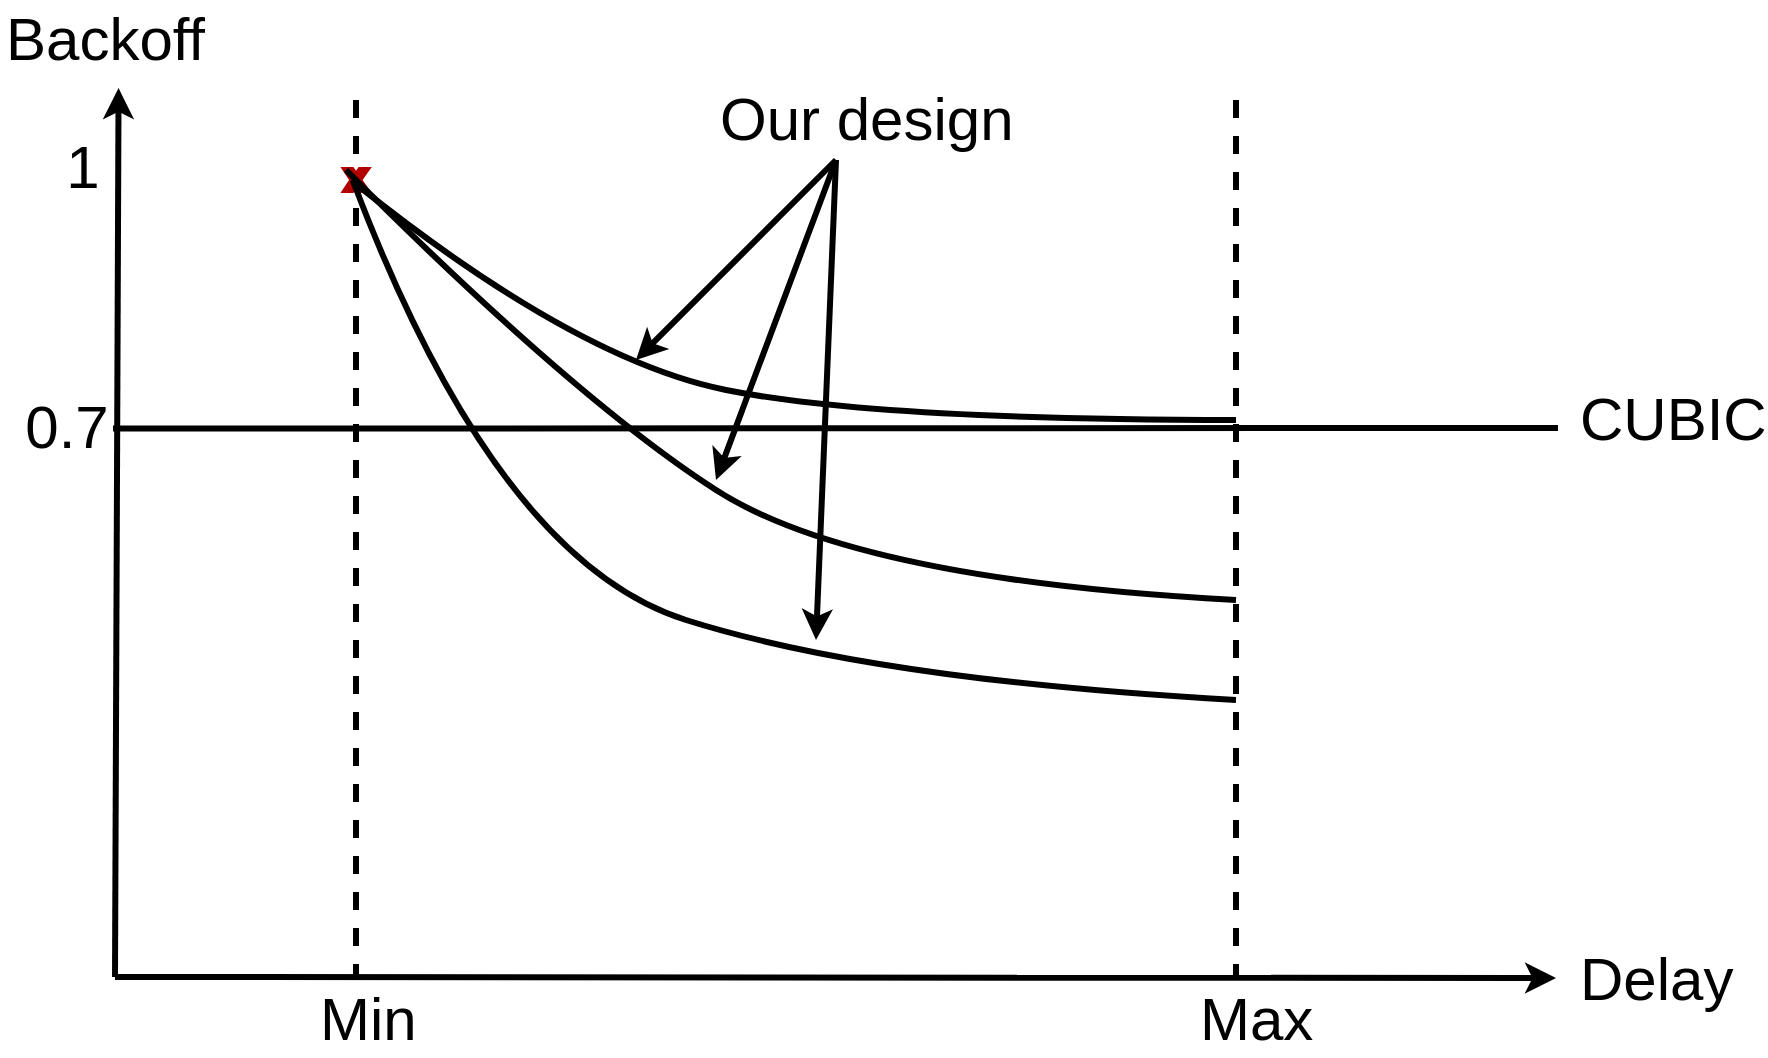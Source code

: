 <mxfile version="13.3.1" type="device"><diagram id="07fea595-8f29-1299-0266-81d95cde20df" name="Page-1"><mxGraphModel dx="-987" dy="66" grid="1" gridSize="10" guides="1" tooltips="1" connect="1" arrows="1" fold="1" page="1" pageScale="1" pageWidth="1169" pageHeight="827" background="#ffffff" math="0" shadow="0"><root><mxCell id="0"/><mxCell id="1" parent="0"/><mxCell id="727" value="" style="edgeStyle=none;html=1;fontColor=#000000;strokeWidth=3;strokeColor=#000000;entryX=1.126;entryY=0.185;entryDx=0;entryDy=0;entryPerimeter=0;" parent="1" edge="1" target="748"><mxGeometry width="100" height="100" relative="1" as="geometry"><mxPoint x="2439.5" y="1598.5" as="sourcePoint"/><mxPoint x="2439.5" y="1118.5" as="targetPoint"/></mxGeometry></mxCell><mxCell id="734" value="" style="edgeStyle=none;html=1;fontColor=#000000;strokeWidth=3;strokeColor=#000000;" parent="1" edge="1"><mxGeometry width="100" height="100" relative="1" as="geometry"><mxPoint x="2439.5" y="1598.5" as="sourcePoint"/><mxPoint x="3160" y="1599" as="targetPoint"/></mxGeometry></mxCell><mxCell id="745" value="&lt;font style=&quot;font-size: 30px&quot;&gt;Backoff&lt;/font&gt;" style="text;spacingTop=-5;html=1;fontSize=18;fontStyle=0;points=[]" parent="1" vertex="1"><mxGeometry x="2382.5" y="1110" width="80" height="20" as="geometry"/></mxCell><mxCell id="748" value="&lt;font style=&quot;font-size: 30px&quot;&gt;1&lt;/font&gt;" style="text;spacingTop=-5;align=center;verticalAlign=middle;fontStyle=0;html=1;fontSize=18;points=[]" parent="1" vertex="1"><mxGeometry x="2407.5" y="1130" width="30" height="130.0" as="geometry"/></mxCell><mxCell id="2o2WVJv6HjcRHumfQQcr-752" value="&lt;font style=&quot;font-size: 30px&quot;&gt;0.7&lt;/font&gt;" style="text;spacingTop=-5;align=center;verticalAlign=middle;fontStyle=0;html=1;fontSize=18;points=[]" vertex="1" parent="1"><mxGeometry x="2400" y="1260" width="30" height="130.0" as="geometry"/></mxCell><mxCell id="2o2WVJv6HjcRHumfQQcr-753" value="" style="edgeStyle=none;html=1;fontColor=#000000;strokeWidth=3;strokeColor=#000000;endArrow=none;endFill=0;" edge="1" parent="1"><mxGeometry width="100" height="100" relative="1" as="geometry"><mxPoint x="2438.5" y="1324.29" as="sourcePoint"/><mxPoint x="3161" y="1324" as="targetPoint"/></mxGeometry></mxCell><mxCell id="2o2WVJv6HjcRHumfQQcr-754" value="&lt;font style=&quot;font-size: 30px&quot;&gt;CUBIC&lt;/font&gt;" style="text;spacingTop=-5;html=1;fontSize=18;fontStyle=0;points=[]" vertex="1" parent="1"><mxGeometry x="3170" y="1300" width="80" height="20" as="geometry"/></mxCell><mxCell id="2o2WVJv6HjcRHumfQQcr-755" value="" style="edgeStyle=none;html=1;fontColor=#000000;strokeWidth=3;strokeColor=#000000;endArrow=none;endFill=0;dashed=1;" edge="1" parent="1"><mxGeometry width="100" height="100" relative="1" as="geometry"><mxPoint x="2560" y="1160" as="sourcePoint"/><mxPoint x="2560" y="1600" as="targetPoint"/></mxGeometry></mxCell><mxCell id="2o2WVJv6HjcRHumfQQcr-756" value="" style="edgeStyle=none;html=1;fontColor=#000000;strokeWidth=3;strokeColor=#000000;endArrow=none;endFill=0;dashed=1;" edge="1" parent="1"><mxGeometry width="100" height="100" relative="1" as="geometry"><mxPoint x="3000" y="1160" as="sourcePoint"/><mxPoint x="3000" y="1600.0" as="targetPoint"/></mxGeometry></mxCell><mxCell id="2o2WVJv6HjcRHumfQQcr-757" value="&lt;font style=&quot;font-size: 30px&quot;&gt;Delay&lt;/font&gt;" style="text;spacingTop=-5;html=1;fontSize=18;fontStyle=0;points=[]" vertex="1" parent="1"><mxGeometry x="3170" y="1580" width="80" height="20" as="geometry"/></mxCell><mxCell id="2o2WVJv6HjcRHumfQQcr-758" value="&lt;span style=&quot;font-size: 30px&quot;&gt;Min&lt;/span&gt;" style="text;spacingTop=-5;html=1;fontSize=18;fontStyle=0;points=[]" vertex="1" parent="1"><mxGeometry x="2540" y="1600" width="80" height="20" as="geometry"/></mxCell><mxCell id="2o2WVJv6HjcRHumfQQcr-759" value="&lt;span style=&quot;font-size: 30px&quot;&gt;Max&lt;/span&gt;" style="text;spacingTop=-5;html=1;fontSize=18;fontStyle=0;points=[]" vertex="1" parent="1"><mxGeometry x="2980" y="1600" width="80" height="20" as="geometry"/></mxCell><mxCell id="2o2WVJv6HjcRHumfQQcr-761" value="" style="verticalLabelPosition=bottom;verticalAlign=top;html=1;shape=mxgraph.basic.x;fillColor=#e51400;strokeColor=#B20000;fontColor=#ffffff;strokeWidth=3;" vertex="1" parent="1"><mxGeometry x="2555" y="1195" width="10" height="10" as="geometry"/></mxCell><mxCell id="2o2WVJv6HjcRHumfQQcr-766" value="" style="curved=1;endArrow=none;html=1;exitX=0.5;exitY=0.71;exitDx=0;exitDy=0;exitPerimeter=0;endFill=0;strokeWidth=3;" edge="1" parent="1" source="2o2WVJv6HjcRHumfQQcr-761"><mxGeometry width="50" height="50" relative="1" as="geometry"><mxPoint x="2840" y="1340" as="sourcePoint"/><mxPoint x="3000" y="1320" as="targetPoint"/><Array as="points"><mxPoint x="2670" y="1290"/><mxPoint x="2820" y="1320"/></Array></mxGeometry></mxCell><mxCell id="2o2WVJv6HjcRHumfQQcr-767" value="" style="curved=1;endArrow=none;html=1;exitX=0;exitY=0;exitDx=0;exitDy=0;exitPerimeter=0;endFill=0;strokeWidth=3;" edge="1" parent="1" source="2o2WVJv6HjcRHumfQQcr-761"><mxGeometry width="50" height="50" relative="1" as="geometry"><mxPoint x="2570" y="1212.1" as="sourcePoint"/><mxPoint x="3000" y="1410" as="targetPoint"/><Array as="points"><mxPoint x="2670" y="1310"/><mxPoint x="2810" y="1400"/></Array></mxGeometry></mxCell><mxCell id="2o2WVJv6HjcRHumfQQcr-768" value="" style="curved=1;endArrow=none;html=1;exitX=0.33;exitY=0.5;exitDx=0;exitDy=0;exitPerimeter=0;endFill=0;strokeWidth=3;" edge="1" parent="1" source="2o2WVJv6HjcRHumfQQcr-761"><mxGeometry width="50" height="50" relative="1" as="geometry"><mxPoint x="2580" y="1222.1" as="sourcePoint"/><mxPoint x="3000" y="1460" as="targetPoint"/><Array as="points"><mxPoint x="2630" y="1390"/><mxPoint x="2820" y="1450"/></Array></mxGeometry></mxCell><mxCell id="2o2WVJv6HjcRHumfQQcr-769" value="" style="endArrow=classic;html=1;strokeWidth=3;" edge="1" parent="1"><mxGeometry width="50" height="50" relative="1" as="geometry"><mxPoint x="2800" y="1190" as="sourcePoint"/><mxPoint x="2700" y="1290" as="targetPoint"/></mxGeometry></mxCell><mxCell id="2o2WVJv6HjcRHumfQQcr-770" value="" style="endArrow=classic;html=1;strokeWidth=3;" edge="1" parent="1"><mxGeometry width="50" height="50" relative="1" as="geometry"><mxPoint x="2800" y="1190" as="sourcePoint"/><mxPoint x="2740" y="1350" as="targetPoint"/></mxGeometry></mxCell><mxCell id="2o2WVJv6HjcRHumfQQcr-771" value="" style="endArrow=classic;html=1;strokeWidth=3;" edge="1" parent="1"><mxGeometry width="50" height="50" relative="1" as="geometry"><mxPoint x="2800" y="1190" as="sourcePoint"/><mxPoint x="2790" y="1430" as="targetPoint"/></mxGeometry></mxCell><mxCell id="2o2WVJv6HjcRHumfQQcr-772" value="&lt;font style=&quot;font-size: 30px&quot;&gt;Our design&lt;/font&gt;" style="text;spacingTop=-5;html=1;fontSize=18;fontStyle=0;points=[]" vertex="1" parent="1"><mxGeometry x="2740" y="1150" width="80" height="20" as="geometry"/></mxCell></root></mxGraphModel></diagram></mxfile>